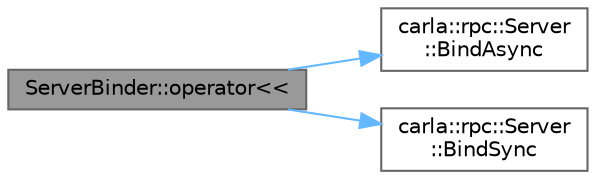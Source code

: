 digraph "ServerBinder::operator&lt;&lt;"
{
 // INTERACTIVE_SVG=YES
 // LATEX_PDF_SIZE
  bgcolor="transparent";
  edge [fontname=Helvetica,fontsize=10,labelfontname=Helvetica,labelfontsize=10];
  node [fontname=Helvetica,fontsize=10,shape=box,height=0.2,width=0.4];
  rankdir="LR";
  Node1 [id="Node000001",label="ServerBinder::operator\<\<",height=0.2,width=0.4,color="gray40", fillcolor="grey60", style="filled", fontcolor="black",tooltip=" "];
  Node1 -> Node2 [id="edge1_Node000001_Node000002",color="steelblue1",style="solid",tooltip=" "];
  Node2 [id="Node000002",label="carla::rpc::Server\l::BindAsync",height=0.2,width=0.4,color="grey40", fillcolor="white", style="filled",URL="$db/d5f/classcarla_1_1rpc_1_1Server.html#af3bf48cb958880c1192034c43420a9c2",tooltip=" "];
  Node1 -> Node3 [id="edge2_Node000001_Node000003",color="steelblue1",style="solid",tooltip=" "];
  Node3 [id="Node000003",label="carla::rpc::Server\l::BindSync",height=0.2,width=0.4,color="grey40", fillcolor="white", style="filled",URL="$db/d5f/classcarla_1_1rpc_1_1Server.html#adcfd6a4f0d6136d9a6738cf47ae70add",tooltip=" "];
}
